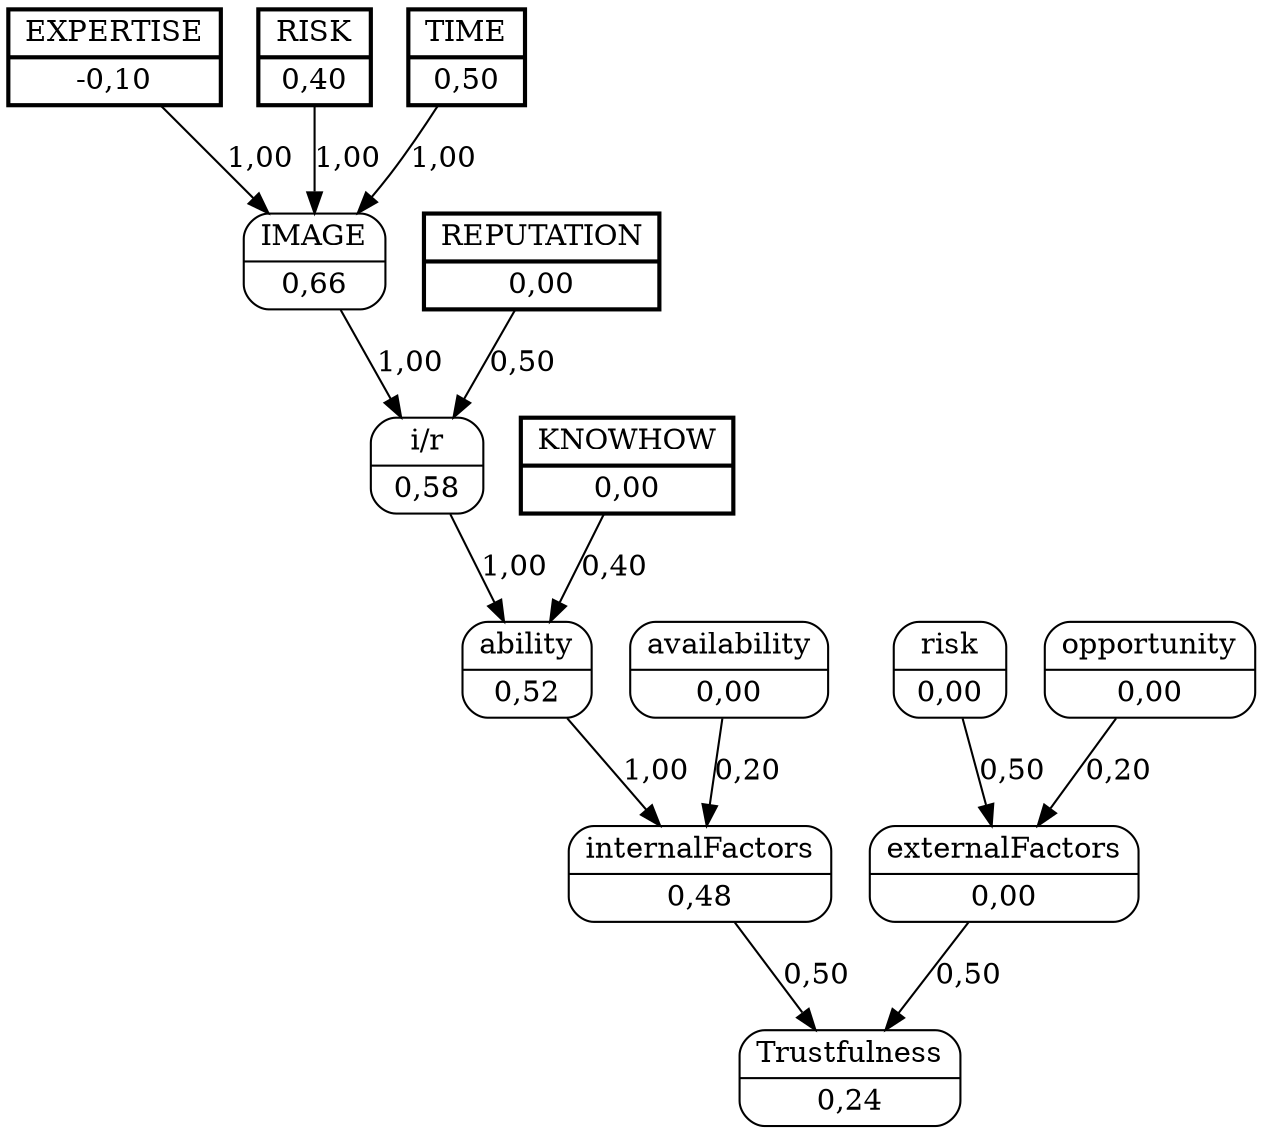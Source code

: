 digraph FCM_net{
	node [shape=record, style=rounded]
	11 [label="{EXPERTISE | -0,10}", style=bold, penwidth=2, peripheries=2];
	12 [label="{RISK | 0,40}", style=bold, penwidth=2, peripheries=2];
	13 [label="{TIME | 0,50}", style=bold, penwidth=2, peripheries=2];
	1 [label="{REPUTATION | 0,00}", style=bold, penwidth=2, peripheries=2];
	2 [label="{KNOWHOW | 0,00}", style=bold, penwidth=2, peripheries=2];
	0 [label="{IMAGE | 0,66}"];
	3 [label="{i/r | 0,58}"];
	4 [label="{ability | 0,52}"];
	5 [label="{availability | 0,00}"];
	6 [label="{internalFactors | 0,48}"];
	7 [label="{risk | 0,00}"];
	8 [label="{opportunity | 0,00}"];
	9 [label="{externalFactors | 0,00}"];
	10 [label="{Trustfulness | 0,24}"];
	11 [label="{EXPERTISE | -0,10}"];
	13 [label="{TIME | 0,50}"];
	0 -> 3 [label = "1,00"];
	1 -> 3 [label = "0,50"];
	3 -> 4 [label = "1,00"];
	2 -> 4 [label = "0,40"];
	4 -> 6 [label = "1,00"];
	5 -> 6 [label = "0,20"];
	6 -> 10 [label = "0,50"];
	7 -> 9 [label = "0,50"];
	8 -> 9 [label = "0,20"];
	9 -> 10 [label = "0,50"];
	11 -> 0 [label = "1,00"];
	12 -> 0 [label = "1,00"];
	13 -> 0 [label = "1,00"];
}